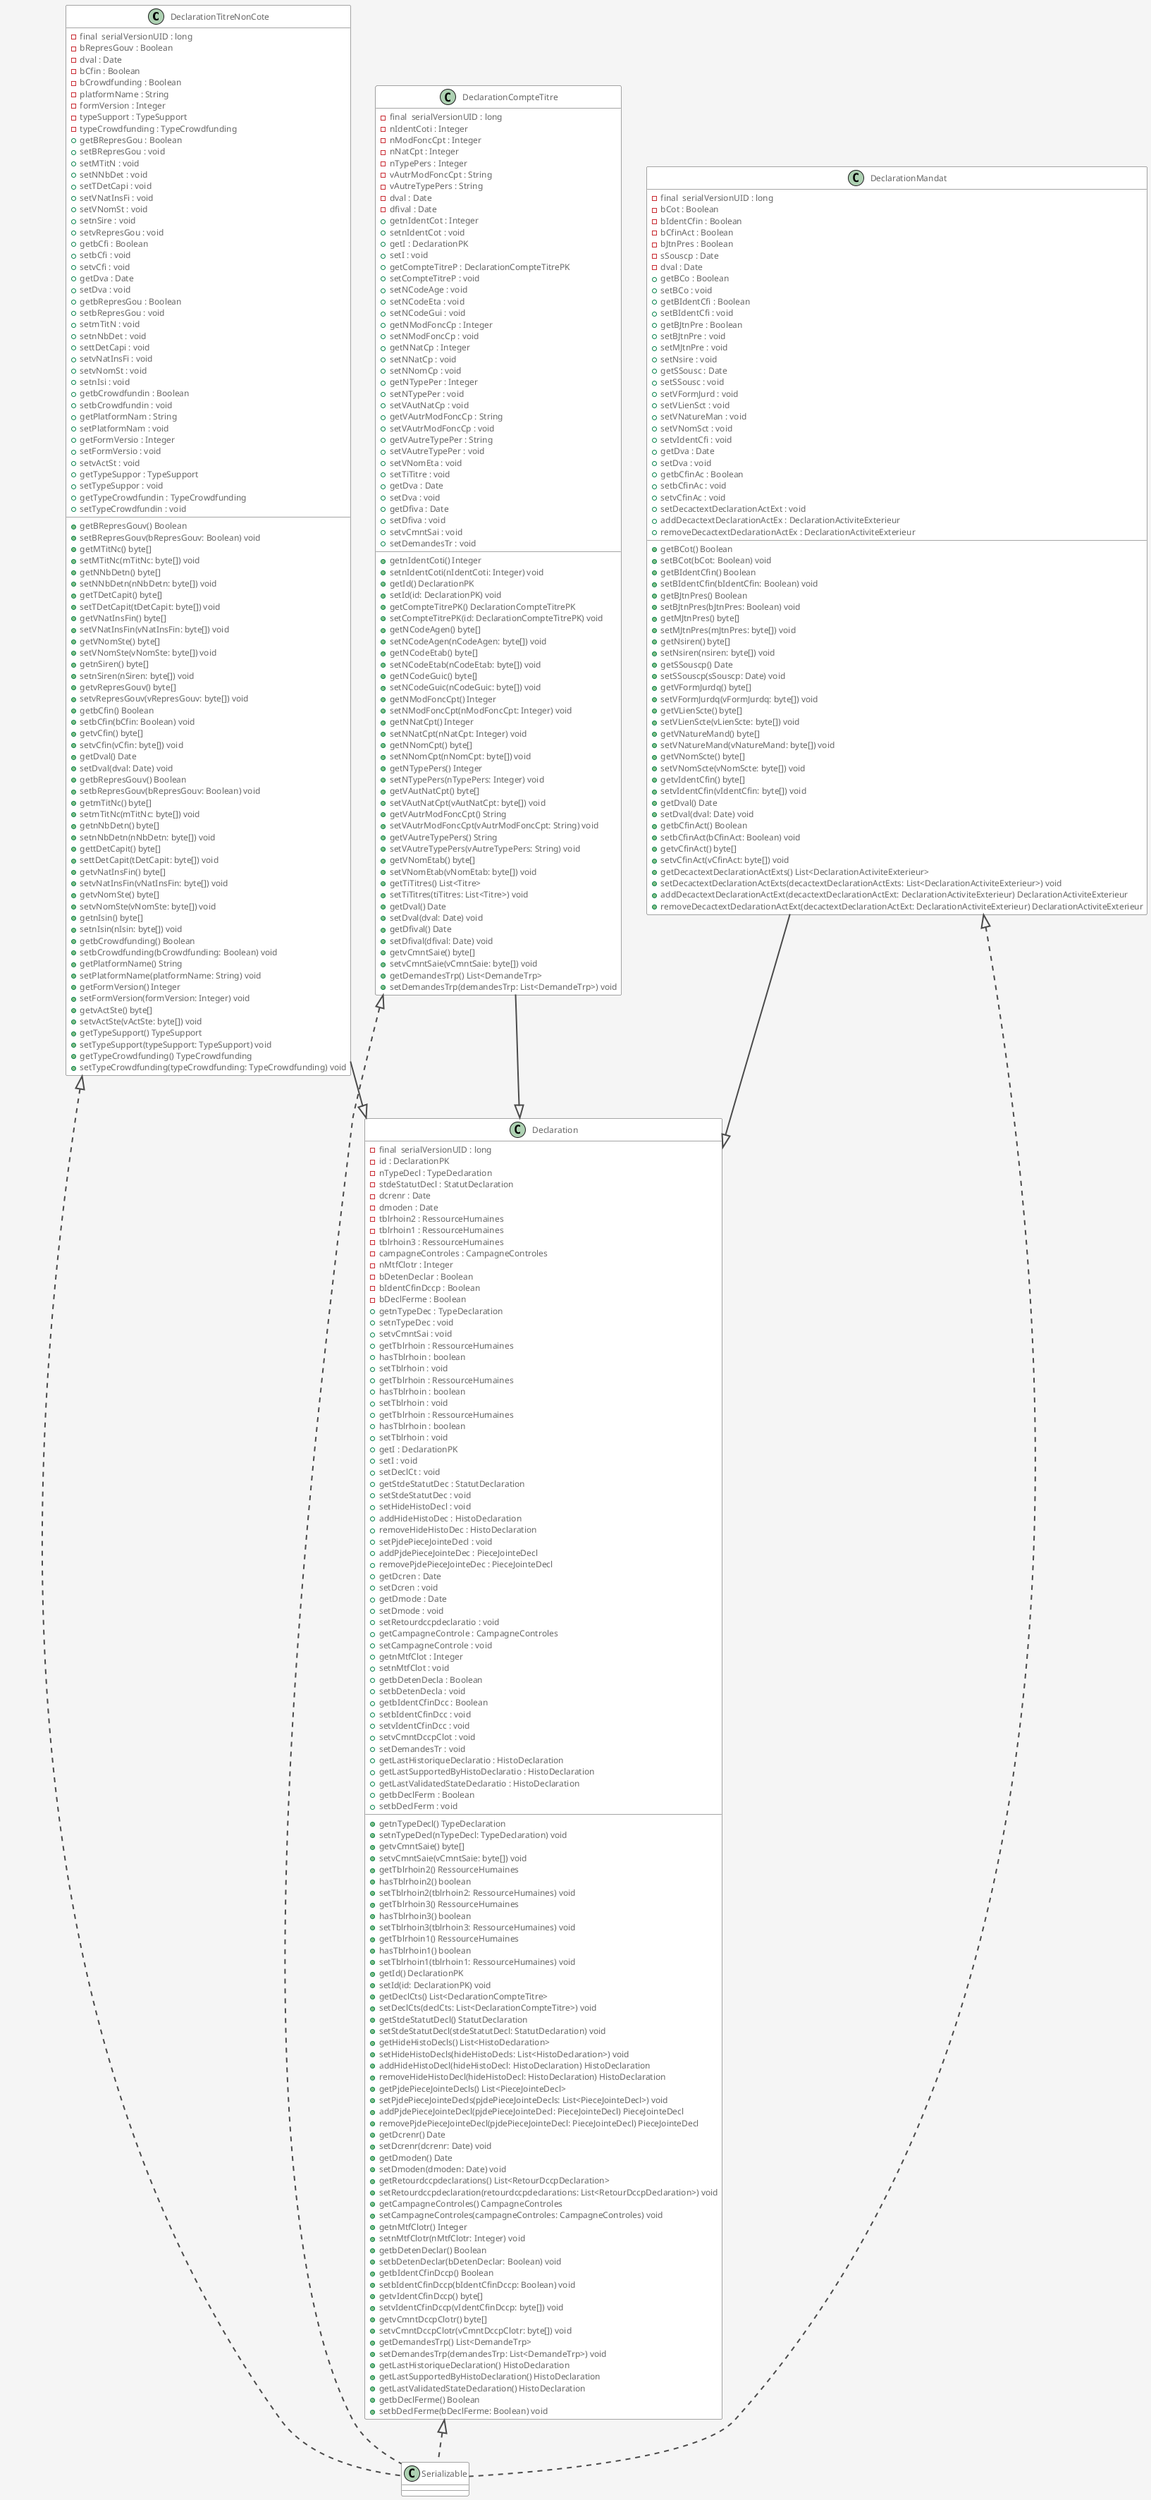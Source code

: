 @startuml
skinparam backgroundColor #F5F5F5
skinparam shadowing false

skinparam class {
  BackgroundColor #FFFFFF
  BorderColor #4A4A4A
  FontName Helvetica
  FontSize 14
  FontColor #333333
  AttributeFontColor #666666
  AttributeFontSize 12
  StereotypeFontSize 12
  StereotypeFontColor #999999
  RoundCorner 15
}

skinparam package {
  BackgroundColor #DDDDDD
  BorderColor #4A4A4A
  FontName Helvetica
  FontSize 14
  FontColor #333333
  RoundCorner 15
}

skinparam Arrow {
  Color #4A4A4A
  Thickness 2
  FontName Helvetica
  FontSize 12
  FontColor #333333
}


class DeclarationTitreNonCote {
  - final  serialVersionUID : long
  - bRepresGouv : Boolean
  - dval : Date
  - bCfin : Boolean
  - bCrowdfunding : Boolean
  - platformName : String
  - formVersion : Integer
  - typeSupport : TypeSupport
  - typeCrowdfunding : TypeCrowdfunding
  + getBRepresGouv() Boolean
  + getBRepresGou : Boolean
  + setBRepresGouv(bRepresGouv: Boolean) void
  + setBRepresGou : void
  + getMTitNc() byte[]
  + setMTitNc(mTitNc: byte[]) void
  + setMTitN : void
  + getNNbDetn() byte[]
  + setNNbDetn(nNbDetn: byte[]) void
  + setNNbDet : void
  + getTDetCapit() byte[]
  + setTDetCapit(tDetCapit: byte[]) void
  + setTDetCapi : void
  + getVNatInsFin() byte[]
  + setVNatInsFin(vNatInsFin: byte[]) void
  + setVNatInsFi : void
  + getVNomSte() byte[]
  + setVNomSte(vNomSte: byte[]) void
  + setVNomSt : void
  + getnSiren() byte[]
  + setnSiren(nSiren: byte[]) void
  + setnSire : void
  + getvRepresGouv() byte[]
  + setvRepresGouv(vRepresGouv: byte[]) void
  + setvRepresGou : void
  + getbCfin() Boolean
  + getbCfi : Boolean
  + setbCfin(bCfin: Boolean) void
  + setbCfi : void
  + getvCfin() byte[]
  + setvCfin(vCfin: byte[]) void
  + setvCfi : void
  + getDval() Date
  + getDva : Date
  + setDval(dval: Date) void
  + setDva : void
  + getbRepresGouv() Boolean
  + getbRepresGou : Boolean
  + setbRepresGouv(bRepresGouv: Boolean) void
  + setbRepresGou : void
  + getmTitNc() byte[]
  + setmTitNc(mTitNc: byte[]) void
  + setmTitN : void
  + getnNbDetn() byte[]
  + setnNbDetn(nNbDetn: byte[]) void
  + setnNbDet : void
  + gettDetCapit() byte[]
  + settDetCapit(tDetCapit: byte[]) void
  + settDetCapi : void
  + getvNatInsFin() byte[]
  + setvNatInsFin(vNatInsFin: byte[]) void
  + setvNatInsFi : void
  + getvNomSte() byte[]
  + setvNomSte(vNomSte: byte[]) void
  + setvNomSt : void
  + getnIsin() byte[]
  + setnIsin(nIsin: byte[]) void
  + setnIsi : void
  + getbCrowdfunding() Boolean
  + getbCrowdfundin : Boolean
  + setbCrowdfunding(bCrowdfunding: Boolean) void
  + setbCrowdfundin : void
  + getPlatformName() String
  + getPlatformNam : String
  + setPlatformName(platformName: String) void
  + setPlatformNam : void
  + getFormVersion() Integer
  + getFormVersio : Integer
  + setFormVersion(formVersion: Integer) void
  + setFormVersio : void
  + getvActSte() byte[]
  + setvActSte(vActSte: byte[]) void
  + setvActSt : void
  + getTypeSupport() TypeSupport
  + getTypeSuppor : TypeSupport
  + setTypeSupport(typeSupport: TypeSupport) void
  + setTypeSuppor : void
  + getTypeCrowdfunding() TypeCrowdfunding
  + getTypeCrowdfundin : TypeCrowdfunding
  + setTypeCrowdfunding(typeCrowdfunding: TypeCrowdfunding) void
  + setTypeCrowdfundin : void
}


class DeclarationCompteTitre {
  - final  serialVersionUID : long
  - nIdentCoti : Integer
  - nModFoncCpt : Integer
  - nNatCpt : Integer
  - nTypePers : Integer
  - vAutrModFoncCpt : String
  - vAutreTypePers : String
  - dval : Date
  - dfival : Date
  + getnIdentCoti() Integer
  + getnIdentCot : Integer
  + setnIdentCoti(nIdentCoti: Integer) void
  + setnIdentCot : void
  + getId() DeclarationPK
  + getI : DeclarationPK
  + setId(id: DeclarationPK) void
  + setI : void
  + getCompteTitrePK() DeclarationCompteTitrePK
  + getCompteTitreP : DeclarationCompteTitrePK
  + setCompteTitrePK(id: DeclarationCompteTitrePK) void
  + setCompteTitreP : void
  + getNCodeAgen() byte[]
  + setNCodeAgen(nCodeAgen: byte[]) void
  + setNCodeAge : void
  + getNCodeEtab() byte[]
  + setNCodeEtab(nCodeEtab: byte[]) void
  + setNCodeEta : void
  + getNCodeGuic() byte[]
  + setNCodeGuic(nCodeGuic: byte[]) void
  + setNCodeGui : void
  + getNModFoncCpt() Integer
  + getNModFoncCp : Integer
  + setNModFoncCpt(nModFoncCpt: Integer) void
  + setNModFoncCp : void
  + getNNatCpt() Integer
  + getNNatCp : Integer
  + setNNatCpt(nNatCpt: Integer) void
  + setNNatCp : void
  + getNNomCpt() byte[]
  + setNNomCpt(nNomCpt: byte[]) void
  + setNNomCp : void
  + getNTypePers() Integer
  + getNTypePer : Integer
  + setNTypePers(nTypePers: Integer) void
  + setNTypePer : void
  + getVAutNatCpt() byte[]
  + setVAutNatCpt(vAutNatCpt: byte[]) void
  + setVAutNatCp : void
  + getVAutrModFoncCpt() String
  + getVAutrModFoncCp : String
  + setVAutrModFoncCpt(vAutrModFoncCpt: String) void
  + setVAutrModFoncCp : void
  + getVAutreTypePers() String
  + getVAutreTypePer : String
  + setVAutreTypePers(vAutreTypePers: String) void
  + setVAutreTypePer : void
  + getVNomEtab() byte[]
  + setVNomEtab(vNomEtab: byte[]) void
  + setVNomEta : void
  + getTiTitres() List<Titre>
  + setTiTitres(tiTitres: List<Titre>) void
  + setTiTitre : void
  + getDval() Date
  + getDva : Date
  + setDval(dval: Date) void
  + setDva : void
  + getDfival() Date
  + getDfiva : Date
  + setDfival(dfival: Date) void
  + setDfiva : void
  + getvCmntSaie() byte[]
  + setvCmntSaie(vCmntSaie: byte[]) void
  + setvCmntSai : void
  + getDemandesTrp() List<DemandeTrp>
  + setDemandesTrp(demandesTrp: List<DemandeTrp>) void
  + setDemandesTr : void
}


class Declaration {
  - final  serialVersionUID : long
  - id : DeclarationPK
  - nTypeDecl : TypeDeclaration
  - stdeStatutDecl : StatutDeclaration
  - dcrenr : Date
  - dmoden : Date
  - tblrhoin2 : RessourceHumaines
  - tblrhoin1 : RessourceHumaines
  - tblrhoin3 : RessourceHumaines
  - campagneControles : CampagneControles
  - nMtfClotr : Integer
  - bDetenDeclar : Boolean
  - bIdentCfinDccp : Boolean
  - bDeclFerme : Boolean
  + getnTypeDecl() TypeDeclaration
  + getnTypeDec : TypeDeclaration
  + setnTypeDecl(nTypeDecl: TypeDeclaration) void
  + setnTypeDec : void
  + getvCmntSaie() byte[]
  + setvCmntSaie(vCmntSaie: byte[]) void
  + setvCmntSai : void
  + getTblrhoin2() RessourceHumaines
  + getTblrhoin : RessourceHumaines
  + hasTblrhoin2() boolean
  + hasTblrhoin : boolean
  + setTblrhoin2(tblrhoin2: RessourceHumaines) void
  + setTblrhoin : void
  + getTblrhoin3() RessourceHumaines
  + getTblrhoin : RessourceHumaines
  + hasTblrhoin3() boolean
  + hasTblrhoin : boolean
  + setTblrhoin3(tblrhoin3: RessourceHumaines) void
  + setTblrhoin : void
  + getTblrhoin1() RessourceHumaines
  + getTblrhoin : RessourceHumaines
  + hasTblrhoin1() boolean
  + hasTblrhoin : boolean
  + setTblrhoin1(tblrhoin1: RessourceHumaines) void
  + setTblrhoin : void
  + getId() DeclarationPK
  + getI : DeclarationPK
  + setId(id: DeclarationPK) void
  + setI : void
  + getDeclCts() List<DeclarationCompteTitre>
  + setDeclCts(declCts: List<DeclarationCompteTitre>) void
  + setDeclCt : void
  + getStdeStatutDecl() StatutDeclaration
  + getStdeStatutDec : StatutDeclaration
  + setStdeStatutDecl(stdeStatutDecl: StatutDeclaration) void
  + setStdeStatutDec : void
  + getHideHistoDecls() List<HistoDeclaration>
  + setHideHistoDecls(hideHistoDecls: List<HistoDeclaration>) void
  + setHideHistoDecl : void
  + addHideHistoDecl(hideHistoDecl: HistoDeclaration) HistoDeclaration
  + addHideHistoDec : HistoDeclaration
  + removeHideHistoDecl(hideHistoDecl: HistoDeclaration) HistoDeclaration
  + removeHideHistoDec : HistoDeclaration
  + getPjdePieceJointeDecls() List<PieceJointeDecl>
  + setPjdePieceJointeDecls(pjdePieceJointeDecls: List<PieceJointeDecl>) void
  + setPjdePieceJointeDecl : void
  + addPjdePieceJointeDecl(pjdePieceJointeDecl: PieceJointeDecl) PieceJointeDecl
  + addPjdePieceJointeDec : PieceJointeDecl
  + removePjdePieceJointeDecl(pjdePieceJointeDecl: PieceJointeDecl) PieceJointeDecl
  + removePjdePieceJointeDec : PieceJointeDecl
  + getDcrenr() Date
  + getDcren : Date
  + setDcrenr(dcrenr: Date) void
  + setDcren : void
  + getDmoden() Date
  + getDmode : Date
  + setDmoden(dmoden: Date) void
  + setDmode : void
  + getRetourdccpdeclarations() List<RetourDccpDeclaration>
  + setRetourdccpdeclaration(retourdccpdeclarations: List<RetourDccpDeclaration>) void
  + setRetourdccpdeclaratio : void
  + getCampagneControles() CampagneControles
  + getCampagneControle : CampagneControles
  + setCampagneControles(campagneControles: CampagneControles) void
  + setCampagneControle : void
  + getnMtfClotr() Integer
  + getnMtfClot : Integer
  + setnMtfClotr(nMtfClotr: Integer) void
  + setnMtfClot : void
  + getbDetenDeclar() Boolean
  + getbDetenDecla : Boolean
  + setbDetenDeclar(bDetenDeclar: Boolean) void
  + setbDetenDecla : void
  + getbIdentCfinDccp() Boolean
  + getbIdentCfinDcc : Boolean
  + setbIdentCfinDccp(bIdentCfinDccp: Boolean) void
  + setbIdentCfinDcc : void
  + getvIdentCfinDccp() byte[]
  + setvIdentCfinDccp(vIdentCfinDccp: byte[]) void
  + setvIdentCfinDcc : void
  + getvCmntDccpClotr() byte[]
  + setvCmntDccpClotr(vCmntDccpClotr: byte[]) void
  + setvCmntDccpClot : void
  + getDemandesTrp() List<DemandeTrp>
  + setDemandesTrp(demandesTrp: List<DemandeTrp>) void
  + setDemandesTr : void
  + getLastHistoriqueDeclaration() HistoDeclaration
  + getLastHistoriqueDeclaratio : HistoDeclaration
  + getLastSupportedByHistoDeclaration() HistoDeclaration
  + getLastSupportedByHistoDeclaratio : HistoDeclaration
  + getLastValidatedStateDeclaration() HistoDeclaration
  + getLastValidatedStateDeclaratio : HistoDeclaration
  + getbDeclFerme() Boolean
  + getbDeclFerm : Boolean
  + setbDeclFerme(bDeclFerme: Boolean) void
  + setbDeclFerm : void
}


class DeclarationMandat {
  - final  serialVersionUID : long
  - bCot : Boolean
  - bIdentCfin : Boolean
  - bCfinAct : Boolean
  - bJtnPres : Boolean
  - sSouscp : Date
  - dval : Date
  + getBCot() Boolean
  + getBCo : Boolean
  + setBCot(bCot: Boolean) void
  + setBCo : void
  + getBIdentCfin() Boolean
  + getBIdentCfi : Boolean
  + setBIdentCfin(bIdentCfin: Boolean) void
  + setBIdentCfi : void
  + getBJtnPres() Boolean
  + getBJtnPre : Boolean
  + setBJtnPres(bJtnPres: Boolean) void
  + setBJtnPre : void
  + getMJtnPres() byte[]
  + setMJtnPres(mJtnPres: byte[]) void
  + setMJtnPre : void
  + getNsiren() byte[]
  + setNsiren(nsiren: byte[]) void
  + setNsire : void
  + getSSouscp() Date
  + getSSousc : Date
  + setSSouscp(sSouscp: Date) void
  + setSSousc : void
  + getVFormJurdq() byte[]
  + setVFormJurdq(vFormJurdq: byte[]) void
  + setVFormJurd : void
  + getVLienScte() byte[]
  + setVLienScte(vLienScte: byte[]) void
  + setVLienSct : void
  + getVNatureMand() byte[]
  + setVNatureMand(vNatureMand: byte[]) void
  + setVNatureMan : void
  + getVNomScte() byte[]
  + setVNomScte(vNomScte: byte[]) void
  + setVNomSct : void
  + getvIdentCfin() byte[]
  + setvIdentCfin(vIdentCfin: byte[]) void
  + setvIdentCfi : void
  + getDval() Date
  + getDva : Date
  + setDval(dval: Date) void
  + setDva : void
  + getbCfinAct() Boolean
  + getbCfinAc : Boolean
  + setbCfinAct(bCfinAct: Boolean) void
  + setbCfinAc : void
  + getvCfinAct() byte[]
  + setvCfinAct(vCfinAct: byte[]) void
  + setvCfinAc : void
  + getDecactextDeclarationActExts() List<DeclarationActiviteExterieur>
  + setDecactextDeclarationActExts(decactextDeclarationActExts: List<DeclarationActiviteExterieur>) void
  + setDecactextDeclarationActExt : void
  + addDecactextDeclarationActExt(decactextDeclarationActExt: DeclarationActiviteExterieur) DeclarationActiviteExterieur
  + addDecactextDeclarationActEx : DeclarationActiviteExterieur
  + removeDecactextDeclarationActExt(decactextDeclarationActExt: DeclarationActiviteExterieur) DeclarationActiviteExterieur
  + removeDecactextDeclarationActEx : DeclarationActiviteExterieur
}


DeclarationTitreNonCote --|> Declaration


DeclarationTitreNonCote <|.. Serializable


DeclarationMandat --|> Declaration


DeclarationMandat <|.. Serializable


DeclarationCompteTitre --|> Declaration


DeclarationCompteTitre <|.. Serializable


Declaration <|.. Serializable




@enduml